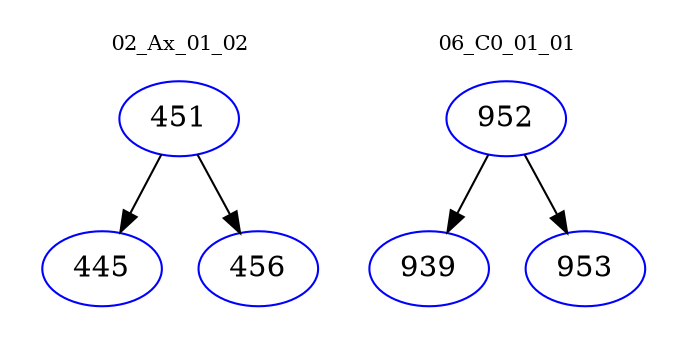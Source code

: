 digraph{
subgraph cluster_0 {
color = white
label = "02_Ax_01_02";
fontsize=10;
T0_451 [label="451", color="blue"]
T0_451 -> T0_445 [color="black"]
T0_445 [label="445", color="blue"]
T0_451 -> T0_456 [color="black"]
T0_456 [label="456", color="blue"]
}
subgraph cluster_1 {
color = white
label = "06_C0_01_01";
fontsize=10;
T1_952 [label="952", color="blue"]
T1_952 -> T1_939 [color="black"]
T1_939 [label="939", color="blue"]
T1_952 -> T1_953 [color="black"]
T1_953 [label="953", color="blue"]
}
}
